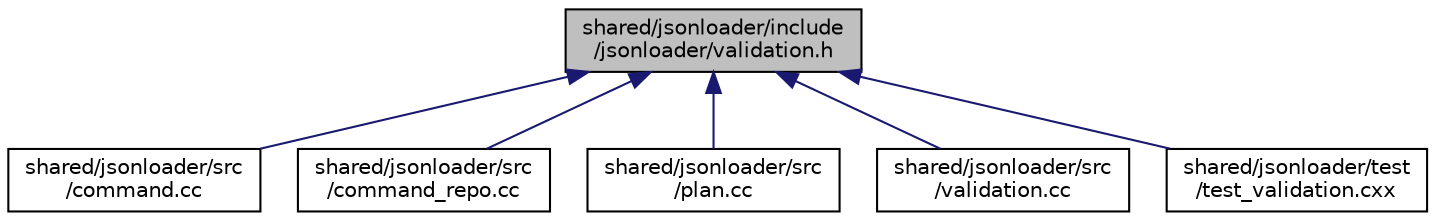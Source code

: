 digraph "shared/jsonloader/include/jsonloader/validation.h"
{
 // LATEX_PDF_SIZE
  edge [fontname="Helvetica",fontsize="10",labelfontname="Helvetica",labelfontsize="10"];
  node [fontname="Helvetica",fontsize="10",shape=record];
  Node1 [label="shared/jsonloader/include\l/jsonloader/validation.h",height=0.2,width=0.4,color="black", fillcolor="grey75", style="filled", fontcolor="black",tooltip=" "];
  Node1 -> Node2 [dir="back",color="midnightblue",fontsize="10",style="solid",fontname="Helvetica"];
  Node2 [label="shared/jsonloader/src\l/command.cc",height=0.2,width=0.4,color="black", fillcolor="white", style="filled",URL="$command_8cc.html",tooltip=" "];
  Node1 -> Node3 [dir="back",color="midnightblue",fontsize="10",style="solid",fontname="Helvetica"];
  Node3 [label="shared/jsonloader/src\l/command_repo.cc",height=0.2,width=0.4,color="black", fillcolor="white", style="filled",URL="$command__repo_8cc.html",tooltip=" "];
  Node1 -> Node4 [dir="back",color="midnightblue",fontsize="10",style="solid",fontname="Helvetica"];
  Node4 [label="shared/jsonloader/src\l/plan.cc",height=0.2,width=0.4,color="black", fillcolor="white", style="filled",URL="$plan_8cc.html",tooltip=" "];
  Node1 -> Node5 [dir="back",color="midnightblue",fontsize="10",style="solid",fontname="Helvetica"];
  Node5 [label="shared/jsonloader/src\l/validation.cc",height=0.2,width=0.4,color="black", fillcolor="white", style="filled",URL="$validation_8cc.html",tooltip=" "];
  Node1 -> Node6 [dir="back",color="midnightblue",fontsize="10",style="solid",fontname="Helvetica"];
  Node6 [label="shared/jsonloader/test\l/test_validation.cxx",height=0.2,width=0.4,color="black", fillcolor="white", style="filled",URL="$test__validation_8cxx.html",tooltip=" "];
}
